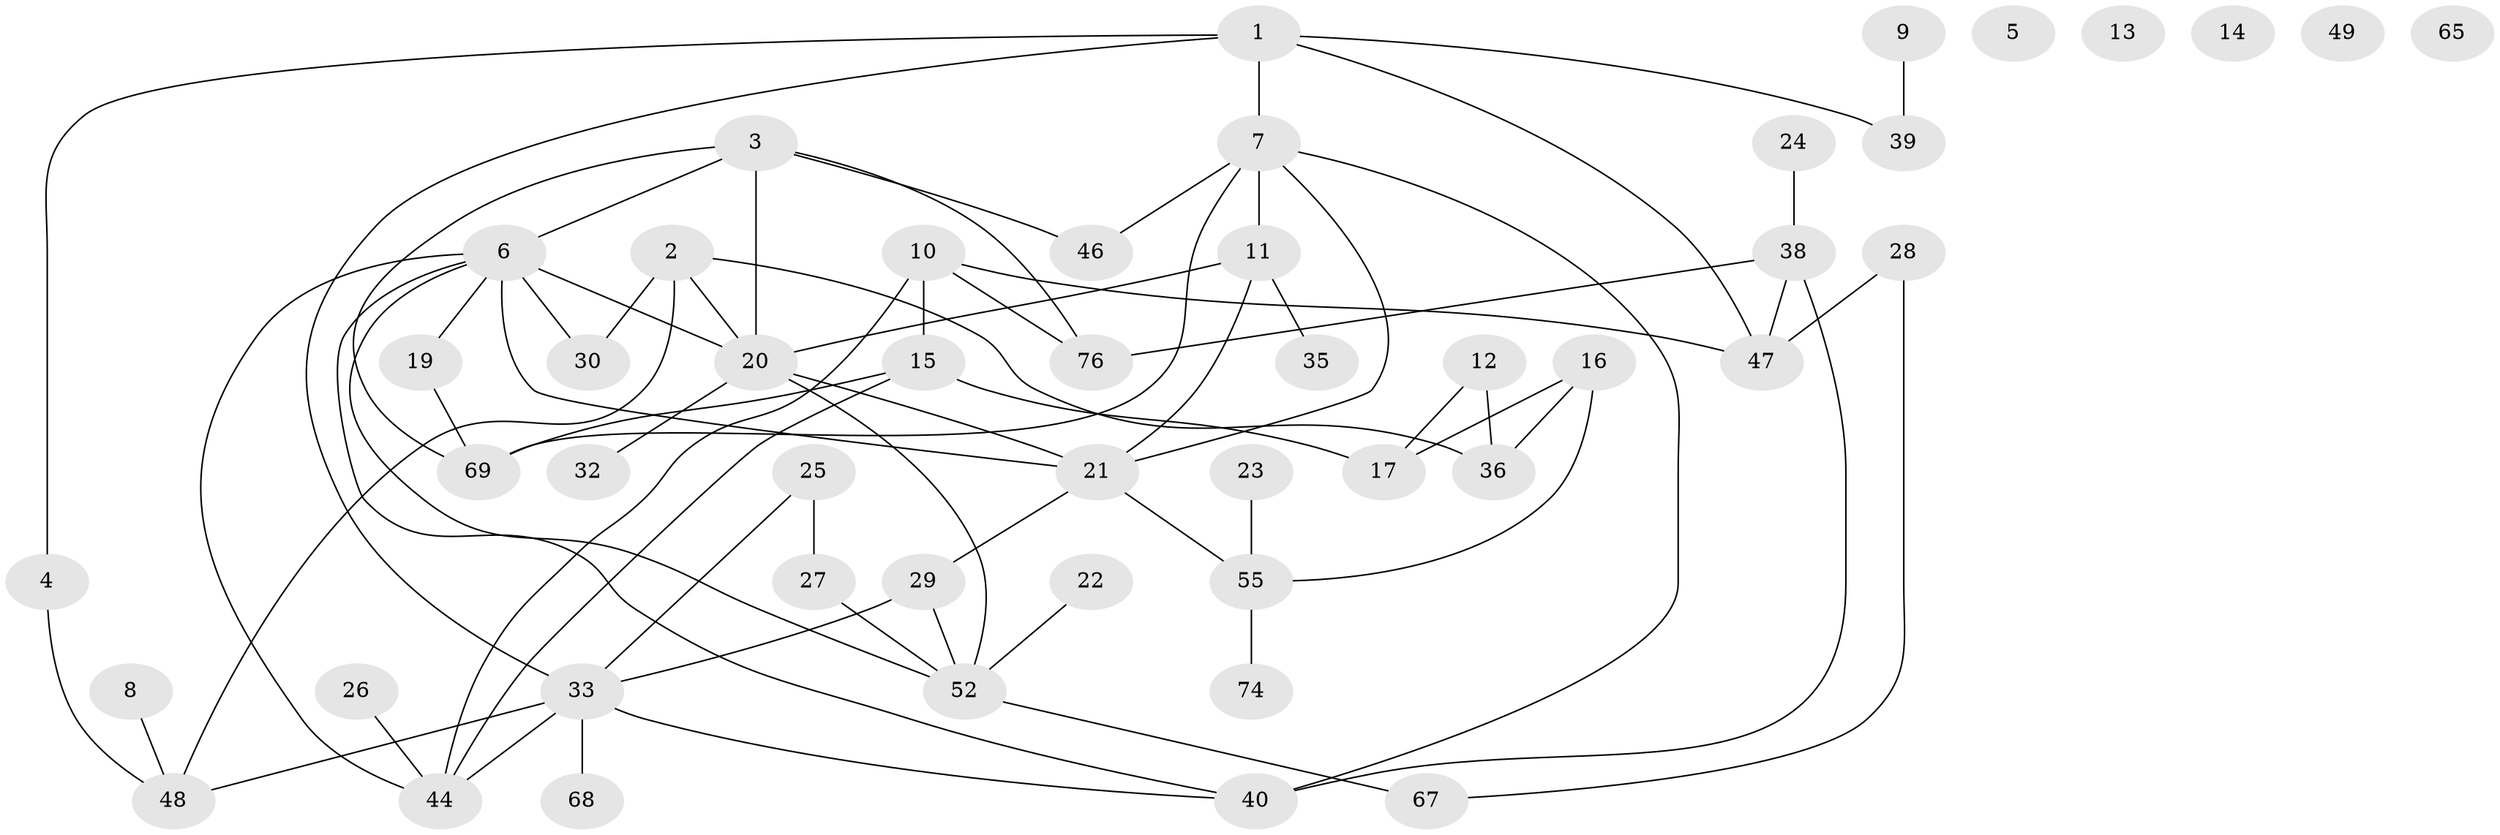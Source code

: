 // original degree distribution, {5: 0.06578947368421052, 4: 0.17105263157894737, 1: 0.18421052631578946, 0: 0.06578947368421052, 2: 0.19736842105263158, 3: 0.27631578947368424, 7: 0.02631578947368421, 6: 0.013157894736842105}
// Generated by graph-tools (version 1.1) at 2025/41/03/06/25 10:41:23]
// undirected, 49 vertices, 70 edges
graph export_dot {
graph [start="1"]
  node [color=gray90,style=filled];
  1;
  2 [super="+57"];
  3 [super="+60"];
  4 [super="+61"];
  5;
  6 [super="+34"];
  7 [super="+54"];
  8;
  9;
  10 [super="+72"];
  11 [super="+41"];
  12 [super="+58"];
  13;
  14;
  15 [super="+64"];
  16 [super="+18"];
  17;
  19 [super="+45"];
  20 [super="+37"];
  21 [super="+59"];
  22 [super="+42"];
  23;
  24;
  25 [super="+43"];
  26;
  27 [super="+70"];
  28;
  29 [super="+31"];
  30 [super="+56"];
  32;
  33 [super="+50"];
  35;
  36 [super="+53"];
  38 [super="+75"];
  39;
  40 [super="+63"];
  44 [super="+73"];
  46;
  47 [super="+71"];
  48 [super="+51"];
  49;
  52 [super="+66"];
  55 [super="+62"];
  65;
  67;
  68;
  69;
  74;
  76;
  1 -- 39;
  1 -- 47;
  1 -- 7;
  1 -- 4;
  1 -- 33;
  2 -- 20 [weight=2];
  2 -- 48;
  2 -- 36;
  2 -- 30;
  3 -- 20 [weight=2];
  3 -- 76;
  3 -- 69;
  3 -- 46;
  3 -- 6;
  4 -- 48;
  6 -- 30 [weight=2];
  6 -- 52;
  6 -- 40;
  6 -- 19;
  6 -- 20;
  6 -- 44;
  6 -- 21;
  7 -- 69;
  7 -- 40;
  7 -- 46;
  7 -- 11;
  7 -- 21;
  8 -- 48;
  9 -- 39;
  10 -- 15;
  10 -- 47;
  10 -- 76 [weight=2];
  10 -- 44;
  11 -- 20;
  11 -- 35;
  11 -- 21;
  12 -- 17;
  12 -- 36;
  15 -- 69;
  15 -- 17;
  15 -- 44;
  16 -- 55;
  16 -- 17;
  16 -- 36;
  19 -- 69;
  20 -- 21;
  20 -- 52;
  20 -- 32;
  21 -- 29;
  21 -- 55;
  22 -- 52;
  23 -- 55;
  24 -- 38;
  25 -- 33;
  25 -- 27;
  26 -- 44;
  27 -- 52;
  28 -- 67;
  28 -- 47;
  29 -- 33 [weight=2];
  29 -- 52;
  33 -- 68;
  33 -- 48;
  33 -- 40;
  33 -- 44;
  38 -- 40;
  38 -- 76;
  38 -- 47;
  52 -- 67;
  55 -- 74;
}
